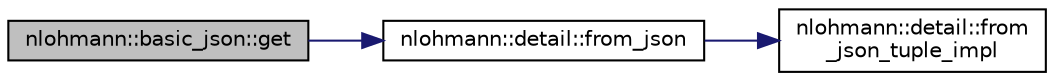 digraph "nlohmann::basic_json::get"
{
  edge [fontname="Helvetica",fontsize="10",labelfontname="Helvetica",labelfontsize="10"];
  node [fontname="Helvetica",fontsize="10",shape=record];
  rankdir="LR";
  Node127 [label="nlohmann::basic_json::get",height=0.2,width=0.4,color="black", fillcolor="grey75", style="filled", fontcolor="black"];
  Node127 -> Node128 [color="midnightblue",fontsize="10",style="solid",fontname="Helvetica"];
  Node128 [label="nlohmann::detail::from_json",height=0.2,width=0.4,color="black", fillcolor="white", style="filled",URL="$namespacenlohmann_1_1detail.html#a8b99ec9b29f3f20a18fc4281fb784e49"];
  Node128 -> Node129 [color="midnightblue",fontsize="10",style="solid",fontname="Helvetica"];
  Node129 [label="nlohmann::detail::from\l_json_tuple_impl",height=0.2,width=0.4,color="black", fillcolor="white", style="filled",URL="$namespacenlohmann_1_1detail.html#a28253915d9db4a0112d60eaee0422949"];
}
